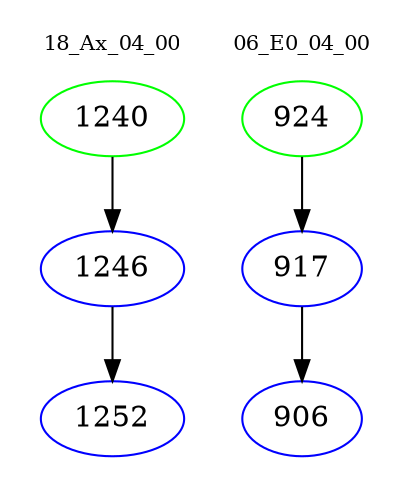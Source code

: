 digraph{
subgraph cluster_0 {
color = white
label = "18_Ax_04_00";
fontsize=10;
T0_1240 [label="1240", color="green"]
T0_1240 -> T0_1246 [color="black"]
T0_1246 [label="1246", color="blue"]
T0_1246 -> T0_1252 [color="black"]
T0_1252 [label="1252", color="blue"]
}
subgraph cluster_1 {
color = white
label = "06_E0_04_00";
fontsize=10;
T1_924 [label="924", color="green"]
T1_924 -> T1_917 [color="black"]
T1_917 [label="917", color="blue"]
T1_917 -> T1_906 [color="black"]
T1_906 [label="906", color="blue"]
}
}
